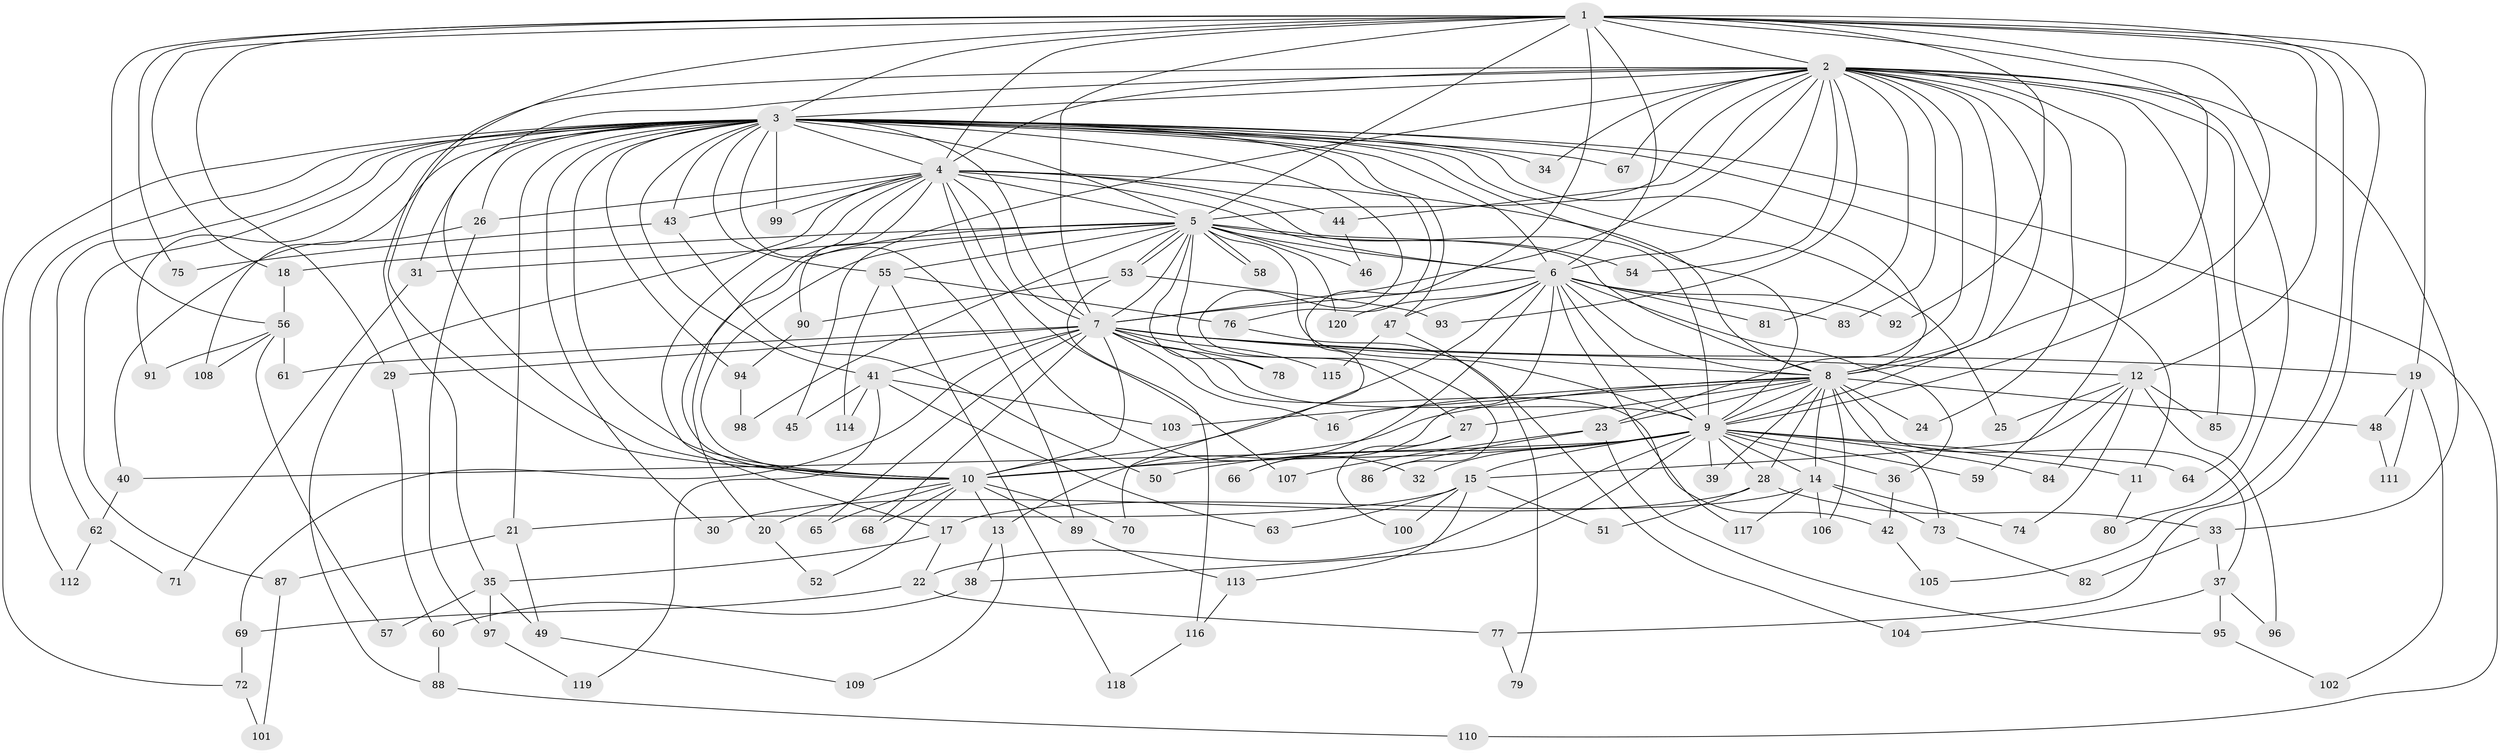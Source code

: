 // Generated by graph-tools (version 1.1) at 2025/46/03/09/25 04:46:30]
// undirected, 120 vertices, 265 edges
graph export_dot {
graph [start="1"]
  node [color=gray90,style=filled];
  1;
  2;
  3;
  4;
  5;
  6;
  7;
  8;
  9;
  10;
  11;
  12;
  13;
  14;
  15;
  16;
  17;
  18;
  19;
  20;
  21;
  22;
  23;
  24;
  25;
  26;
  27;
  28;
  29;
  30;
  31;
  32;
  33;
  34;
  35;
  36;
  37;
  38;
  39;
  40;
  41;
  42;
  43;
  44;
  45;
  46;
  47;
  48;
  49;
  50;
  51;
  52;
  53;
  54;
  55;
  56;
  57;
  58;
  59;
  60;
  61;
  62;
  63;
  64;
  65;
  66;
  67;
  68;
  69;
  70;
  71;
  72;
  73;
  74;
  75;
  76;
  77;
  78;
  79;
  80;
  81;
  82;
  83;
  84;
  85;
  86;
  87;
  88;
  89;
  90;
  91;
  92;
  93;
  94;
  95;
  96;
  97;
  98;
  99;
  100;
  101;
  102;
  103;
  104;
  105;
  106;
  107;
  108;
  109;
  110;
  111;
  112;
  113;
  114;
  115;
  116;
  117;
  118;
  119;
  120;
  1 -- 2;
  1 -- 3;
  1 -- 4;
  1 -- 5;
  1 -- 6;
  1 -- 7;
  1 -- 8;
  1 -- 9;
  1 -- 10;
  1 -- 12;
  1 -- 18;
  1 -- 19;
  1 -- 29;
  1 -- 56;
  1 -- 70;
  1 -- 75;
  1 -- 77;
  1 -- 92;
  1 -- 105;
  2 -- 3;
  2 -- 4;
  2 -- 5;
  2 -- 6;
  2 -- 7;
  2 -- 8;
  2 -- 9;
  2 -- 10;
  2 -- 23;
  2 -- 24;
  2 -- 33;
  2 -- 34;
  2 -- 35;
  2 -- 44;
  2 -- 45;
  2 -- 54;
  2 -- 59;
  2 -- 64;
  2 -- 67;
  2 -- 80;
  2 -- 81;
  2 -- 83;
  2 -- 85;
  2 -- 93;
  3 -- 4;
  3 -- 5;
  3 -- 6;
  3 -- 7;
  3 -- 8;
  3 -- 9;
  3 -- 10;
  3 -- 11;
  3 -- 21;
  3 -- 25;
  3 -- 26;
  3 -- 30;
  3 -- 31;
  3 -- 34;
  3 -- 41;
  3 -- 43;
  3 -- 47;
  3 -- 55;
  3 -- 62;
  3 -- 67;
  3 -- 72;
  3 -- 76;
  3 -- 86;
  3 -- 87;
  3 -- 89;
  3 -- 91;
  3 -- 94;
  3 -- 99;
  3 -- 108;
  3 -- 110;
  3 -- 112;
  4 -- 5;
  4 -- 6;
  4 -- 7;
  4 -- 8;
  4 -- 9;
  4 -- 10;
  4 -- 17;
  4 -- 26;
  4 -- 32;
  4 -- 43;
  4 -- 44;
  4 -- 88;
  4 -- 90;
  4 -- 99;
  4 -- 107;
  5 -- 6;
  5 -- 7;
  5 -- 8;
  5 -- 9;
  5 -- 10;
  5 -- 18;
  5 -- 20;
  5 -- 27;
  5 -- 31;
  5 -- 46;
  5 -- 53;
  5 -- 53;
  5 -- 54;
  5 -- 55;
  5 -- 58;
  5 -- 58;
  5 -- 78;
  5 -- 98;
  5 -- 120;
  6 -- 7;
  6 -- 8;
  6 -- 9;
  6 -- 10;
  6 -- 13;
  6 -- 36;
  6 -- 47;
  6 -- 66;
  6 -- 81;
  6 -- 83;
  6 -- 92;
  6 -- 117;
  6 -- 120;
  7 -- 8;
  7 -- 9;
  7 -- 10;
  7 -- 12;
  7 -- 16;
  7 -- 19;
  7 -- 29;
  7 -- 41;
  7 -- 42;
  7 -- 61;
  7 -- 65;
  7 -- 68;
  7 -- 69;
  7 -- 78;
  7 -- 115;
  8 -- 9;
  8 -- 10;
  8 -- 14;
  8 -- 16;
  8 -- 23;
  8 -- 24;
  8 -- 27;
  8 -- 28;
  8 -- 37;
  8 -- 39;
  8 -- 48;
  8 -- 73;
  8 -- 103;
  8 -- 106;
  9 -- 10;
  9 -- 11;
  9 -- 14;
  9 -- 15;
  9 -- 22;
  9 -- 28;
  9 -- 32;
  9 -- 36;
  9 -- 38;
  9 -- 39;
  9 -- 40;
  9 -- 50;
  9 -- 59;
  9 -- 64;
  9 -- 84;
  10 -- 13;
  10 -- 20;
  10 -- 52;
  10 -- 65;
  10 -- 68;
  10 -- 70;
  10 -- 89;
  11 -- 80;
  12 -- 15;
  12 -- 25;
  12 -- 74;
  12 -- 84;
  12 -- 85;
  12 -- 96;
  13 -- 38;
  13 -- 109;
  14 -- 17;
  14 -- 73;
  14 -- 74;
  14 -- 106;
  14 -- 117;
  15 -- 21;
  15 -- 51;
  15 -- 63;
  15 -- 100;
  15 -- 113;
  17 -- 22;
  17 -- 35;
  18 -- 56;
  19 -- 48;
  19 -- 102;
  19 -- 111;
  20 -- 52;
  21 -- 49;
  21 -- 87;
  22 -- 69;
  22 -- 77;
  23 -- 86;
  23 -- 95;
  23 -- 107;
  26 -- 40;
  26 -- 97;
  27 -- 66;
  27 -- 100;
  28 -- 30;
  28 -- 33;
  28 -- 51;
  29 -- 60;
  31 -- 71;
  33 -- 37;
  33 -- 82;
  35 -- 49;
  35 -- 57;
  35 -- 97;
  36 -- 42;
  37 -- 95;
  37 -- 96;
  37 -- 104;
  38 -- 60;
  40 -- 62;
  41 -- 45;
  41 -- 63;
  41 -- 103;
  41 -- 114;
  41 -- 119;
  42 -- 105;
  43 -- 50;
  43 -- 75;
  44 -- 46;
  47 -- 79;
  47 -- 115;
  48 -- 111;
  49 -- 109;
  53 -- 90;
  53 -- 93;
  53 -- 116;
  55 -- 76;
  55 -- 114;
  55 -- 118;
  56 -- 57;
  56 -- 61;
  56 -- 91;
  56 -- 108;
  60 -- 88;
  62 -- 71;
  62 -- 112;
  69 -- 72;
  72 -- 101;
  73 -- 82;
  76 -- 104;
  77 -- 79;
  87 -- 101;
  88 -- 110;
  89 -- 113;
  90 -- 94;
  94 -- 98;
  95 -- 102;
  97 -- 119;
  113 -- 116;
  116 -- 118;
}
